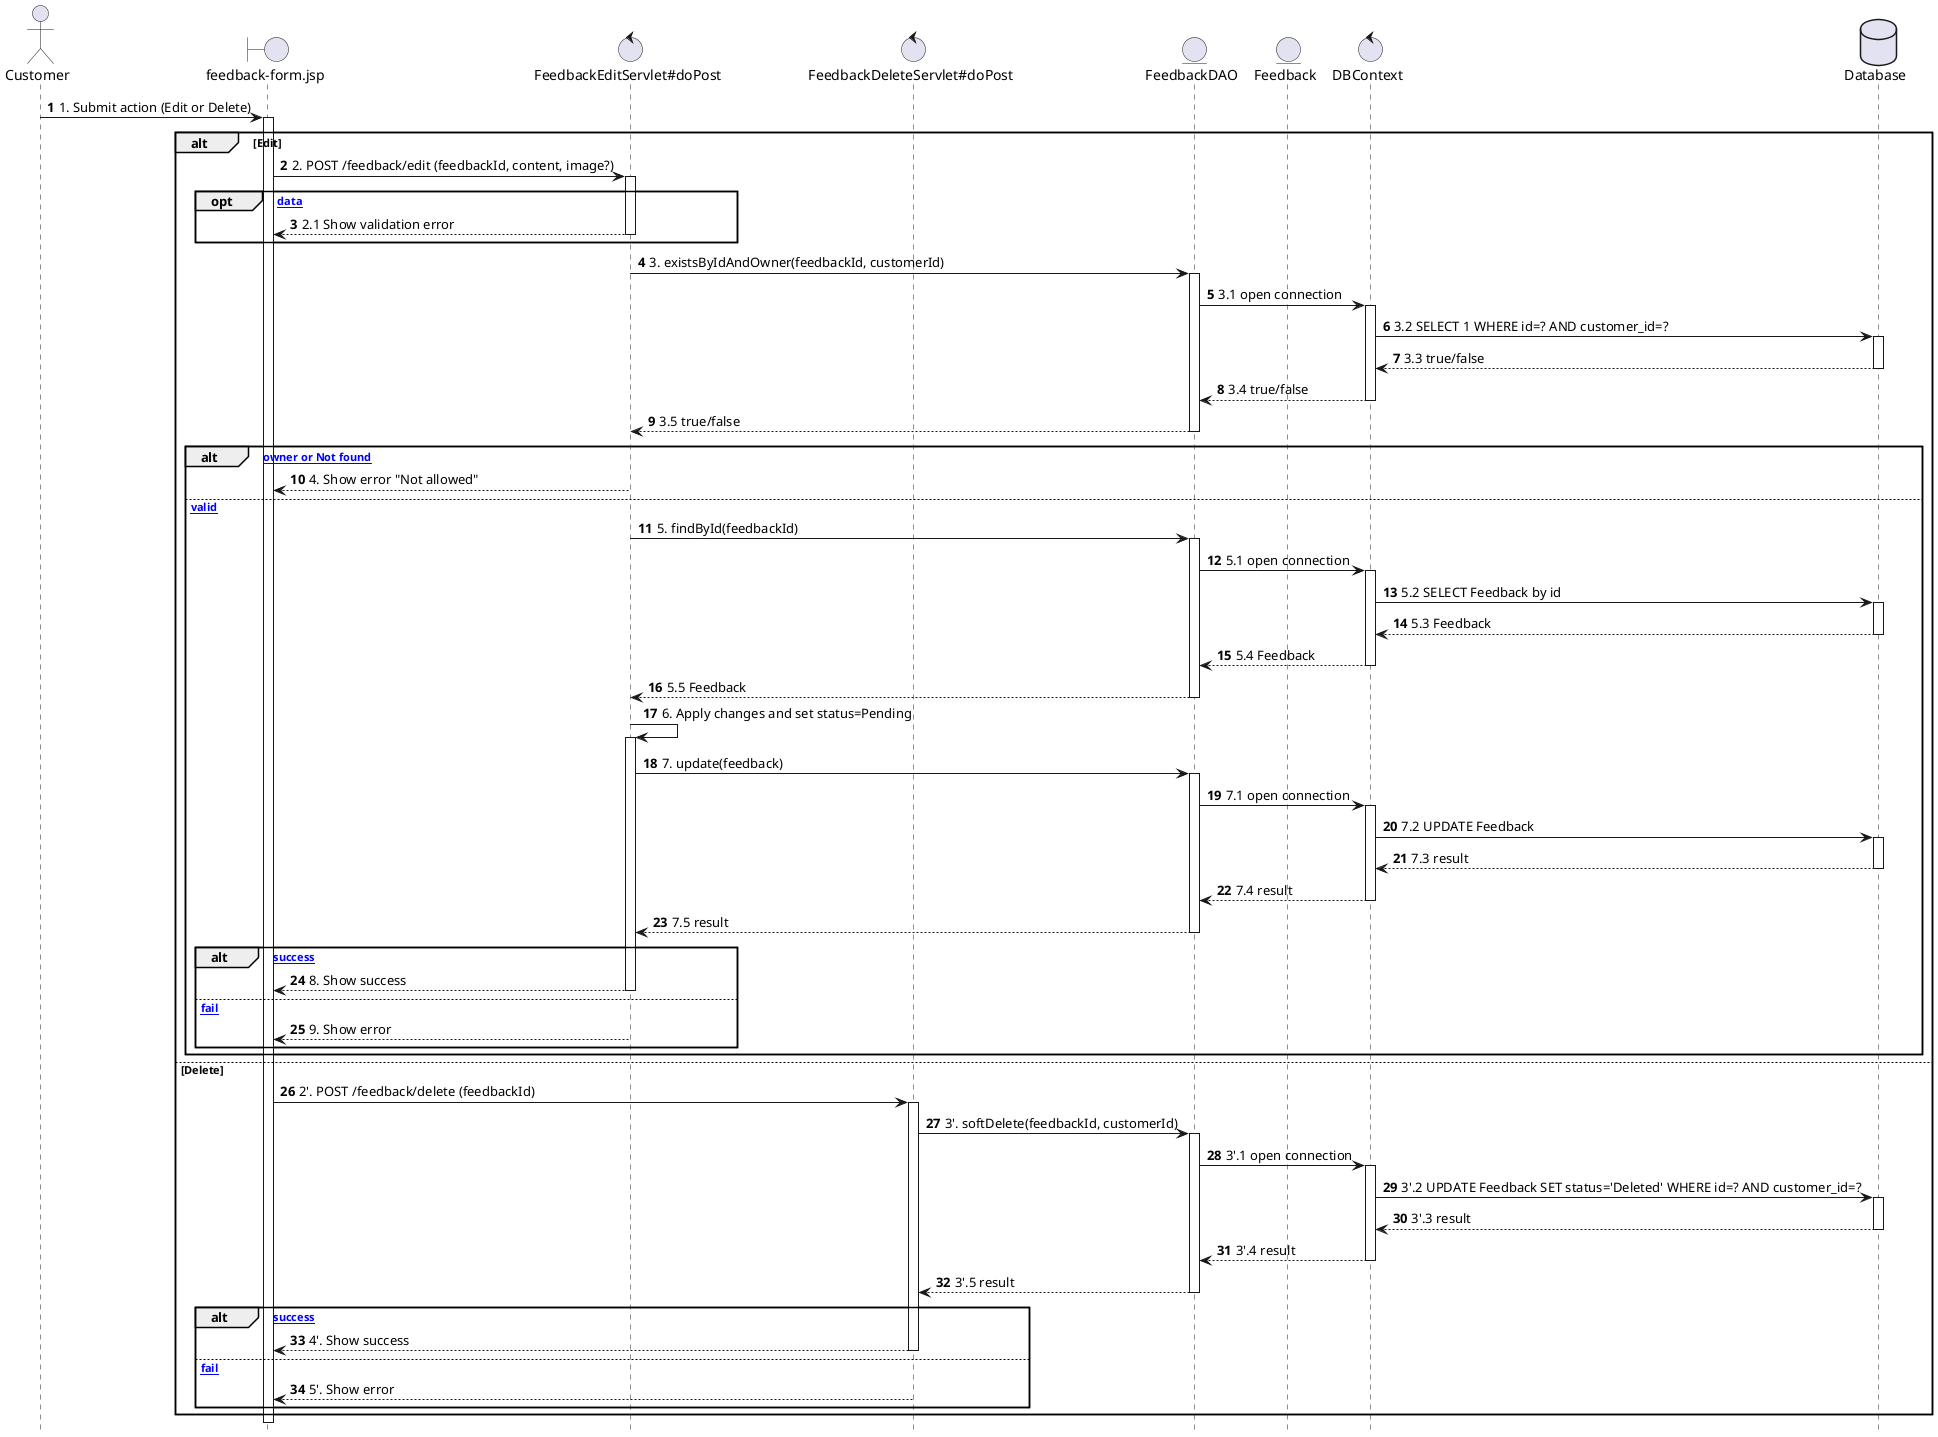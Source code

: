 @startuml
autonumber
autoactivate on
hide footbox

actor Customer
boundary "feedback-form.jsp" as JSP
control "FeedbackEditServlet#doPost" as EDIT
control "FeedbackDeleteServlet#doPost" as DEL
entity "FeedbackDAO" as FDAO
entity "Feedback" as DTO
control "DBContext" as DBC
database "Database" as DB

Customer -> JSP : 1. Submit action (Edit or Delete)

alt Edit
  JSP -> EDIT : 2. POST /feedback/edit (feedbackId, content, image?)
  opt [Invalid data]
    EDIT --> JSP : 2.1 Show validation error
  end

  EDIT -> FDAO : 3. existsByIdAndOwner(feedbackId, customerId)
  FDAO -> DBC : 3.1 open connection
  DBC -> DB : 3.2 SELECT 1 WHERE id=? AND customer_id=?
  DB --> DBC : 3.3 true/false
  DBC --> FDAO : 3.4 true/false
  FDAO --> EDIT : 3.5 true/false

  alt [Not owner or Not found]
    EDIT --> JSP : 4. Show error "Not allowed"
  else [Owner valid]
    EDIT -> FDAO : 5. findById(feedbackId)
    FDAO -> DBC : 5.1 open connection
    DBC -> DB : 5.2 SELECT Feedback by id
    DB --> DBC : 5.3 Feedback
    DBC --> FDAO : 5.4 Feedback
    FDAO --> EDIT : 5.5 Feedback

    EDIT -> EDIT : 6. Apply changes and set status=Pending
    EDIT -> FDAO : 7. update(feedback)
    FDAO -> DBC : 7.1 open connection
    DBC -> DB : 7.2 UPDATE Feedback
    DB --> DBC : 7.3 result
    DBC --> FDAO : 7.4 result
    FDAO --> EDIT : 7.5 result

    alt [Update success]
      EDIT --> JSP : 8. Show success
    else [Update fail]
      EDIT --> JSP : 9. Show error
    end
  end
else Delete
  JSP -> DEL : 2'. POST /feedback/delete (feedbackId)
  DEL -> FDAO : 3'. softDelete(feedbackId, customerId)
  FDAO -> DBC : 3'.1 open connection
  DBC -> DB : 3'.2 UPDATE Feedback SET status='Deleted' WHERE id=? AND customer_id=?
  DB --> DBC : 3'.3 result
  DBC --> FDAO : 3'.4 result
  FDAO --> DEL : 3'.5 result

  alt [Delete success]
    DEL --> JSP : 4'. Show success
  else [Delete fail]
    DEL --> JSP : 5'. Show error
  end
end
@enduml
